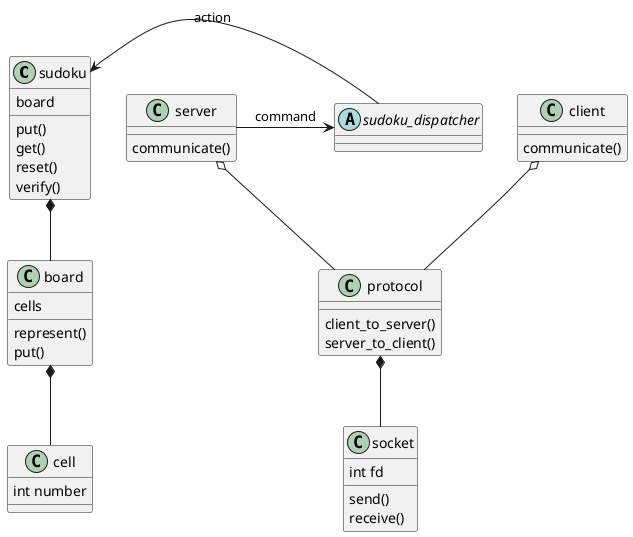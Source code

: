 @startuml
class sudoku
class board
class cell

abstract class sudoku_dispatcher

class server
class client
class protocol
class socket

server : communicate()
client : communicate()

protocol : client_to_server()
protocol : server_to_client()

socket : int fd
socket : send()
socket : receive()

server o-- protocol
client o-- protocol
protocol *-- socket

sudoku *-- board
board *-- cell

sudoku : board
sudoku : put()
sudoku : get()
sudoku : reset()
sudoku : verify()

board : cells
board : represent()
board : put()

cell : int number

sudoku_dispatcher <-left- server : command
sudoku_dispatcher -left-> sudoku : action
@enduml
